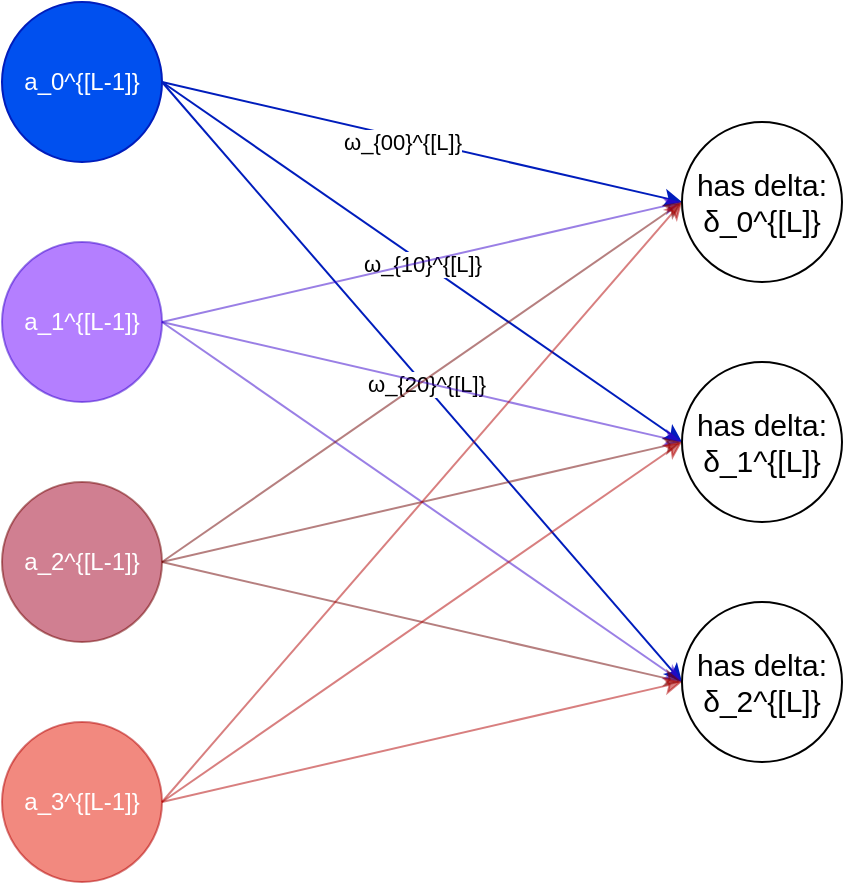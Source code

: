 <mxfile version="28.0.9">
  <diagram name="Page-1" id="DSDrWIQ6XbVxNTstv51F">
    <mxGraphModel dx="885" dy="543" grid="1" gridSize="10" guides="1" tooltips="1" connect="1" arrows="1" fold="1" page="1" pageScale="1" pageWidth="850" pageHeight="1100" math="0" shadow="0">
      <root>
        <mxCell id="0" />
        <mxCell id="1" parent="0" />
        <mxCell id="wMoqFXHrRv4tjF4m6v5N-8" style="rounded=0;orthogonalLoop=1;jettySize=auto;html=1;exitX=1;exitY=0.5;exitDx=0;exitDy=0;entryX=0;entryY=0.5;entryDx=0;entryDy=0;fillColor=#0050ef;strokeColor=#001DBC;" edge="1" parent="1" source="wMoqFXHrRv4tjF4m6v5N-1" target="wMoqFXHrRv4tjF4m6v5N-5">
          <mxGeometry relative="1" as="geometry" />
        </mxCell>
        <mxCell id="wMoqFXHrRv4tjF4m6v5N-21" value="ω_{00}^{[L]}" style="edgeLabel;html=1;align=center;verticalAlign=middle;resizable=0;points=[];" vertex="1" connectable="0" parent="wMoqFXHrRv4tjF4m6v5N-8">
          <mxGeometry x="-0.098" y="-2" relative="1" as="geometry">
            <mxPoint x="3" y="1" as="offset" />
          </mxGeometry>
        </mxCell>
        <mxCell id="wMoqFXHrRv4tjF4m6v5N-9" style="rounded=0;orthogonalLoop=1;jettySize=auto;html=1;exitX=1;exitY=0.5;exitDx=0;exitDy=0;entryX=0;entryY=0.5;entryDx=0;entryDy=0;fillColor=#0050ef;strokeColor=#001DBC;" edge="1" parent="1" source="wMoqFXHrRv4tjF4m6v5N-1" target="wMoqFXHrRv4tjF4m6v5N-6">
          <mxGeometry relative="1" as="geometry" />
        </mxCell>
        <mxCell id="wMoqFXHrRv4tjF4m6v5N-22" value="ω_{10}^{[L]}" style="edgeLabel;html=1;align=center;verticalAlign=middle;resizable=0;points=[];" vertex="1" connectable="0" parent="wMoqFXHrRv4tjF4m6v5N-9">
          <mxGeometry x="0.0" y="-1" relative="1" as="geometry">
            <mxPoint as="offset" />
          </mxGeometry>
        </mxCell>
        <mxCell id="wMoqFXHrRv4tjF4m6v5N-10" style="rounded=0;orthogonalLoop=1;jettySize=auto;html=1;exitX=1;exitY=0.5;exitDx=0;exitDy=0;entryX=0;entryY=0.5;entryDx=0;entryDy=0;fillColor=#0050ef;strokeColor=#001DBC;" edge="1" parent="1" source="wMoqFXHrRv4tjF4m6v5N-1" target="wMoqFXHrRv4tjF4m6v5N-7">
          <mxGeometry relative="1" as="geometry" />
        </mxCell>
        <mxCell id="wMoqFXHrRv4tjF4m6v5N-23" value="ω_{20}^{[L]}" style="edgeLabel;html=1;align=center;verticalAlign=middle;resizable=0;points=[];" vertex="1" connectable="0" parent="wMoqFXHrRv4tjF4m6v5N-10">
          <mxGeometry x="0.006" relative="1" as="geometry">
            <mxPoint x="1" as="offset" />
          </mxGeometry>
        </mxCell>
        <mxCell id="wMoqFXHrRv4tjF4m6v5N-1" value="a_0^{[L-1]}" style="ellipse;whiteSpace=wrap;html=1;aspect=fixed;fillColor=#0050ef;fontColor=#ffffff;strokeColor=#001DBC;" vertex="1" parent="1">
          <mxGeometry x="120" y="40" width="80" height="80" as="geometry" />
        </mxCell>
        <mxCell id="wMoqFXHrRv4tjF4m6v5N-11" style="rounded=0;orthogonalLoop=1;jettySize=auto;html=1;exitX=1;exitY=0.5;exitDx=0;exitDy=0;entryX=0;entryY=0.5;entryDx=0;entryDy=0;fillColor=#6a00ff;strokeColor=#3700CC;opacity=50;" edge="1" parent="1" source="wMoqFXHrRv4tjF4m6v5N-2" target="wMoqFXHrRv4tjF4m6v5N-5">
          <mxGeometry relative="1" as="geometry" />
        </mxCell>
        <mxCell id="wMoqFXHrRv4tjF4m6v5N-12" style="rounded=0;orthogonalLoop=1;jettySize=auto;html=1;exitX=1;exitY=0.5;exitDx=0;exitDy=0;entryX=0;entryY=0.5;entryDx=0;entryDy=0;fillColor=#6a00ff;strokeColor=#3700CC;opacity=50;" edge="1" parent="1" source="wMoqFXHrRv4tjF4m6v5N-2" target="wMoqFXHrRv4tjF4m6v5N-6">
          <mxGeometry relative="1" as="geometry" />
        </mxCell>
        <mxCell id="wMoqFXHrRv4tjF4m6v5N-13" style="rounded=0;orthogonalLoop=1;jettySize=auto;html=1;exitX=1;exitY=0.5;exitDx=0;exitDy=0;entryX=0;entryY=0.5;entryDx=0;entryDy=0;fillColor=#6a00ff;strokeColor=#3700CC;opacity=50;" edge="1" parent="1" source="wMoqFXHrRv4tjF4m6v5N-2" target="wMoqFXHrRv4tjF4m6v5N-7">
          <mxGeometry relative="1" as="geometry" />
        </mxCell>
        <mxCell id="wMoqFXHrRv4tjF4m6v5N-2" value="a_1^{[L-1]}" style="ellipse;whiteSpace=wrap;html=1;aspect=fixed;fillColor=#6a00ff;fontColor=#ffffff;strokeColor=#3700CC;opacity=50;" vertex="1" parent="1">
          <mxGeometry x="120" y="160" width="80" height="80" as="geometry" />
        </mxCell>
        <mxCell id="wMoqFXHrRv4tjF4m6v5N-14" style="rounded=0;orthogonalLoop=1;jettySize=auto;html=1;exitX=1;exitY=0.5;exitDx=0;exitDy=0;entryX=0;entryY=0.5;entryDx=0;entryDy=0;fillColor=#a20025;strokeColor=#6F0000;opacity=50;" edge="1" parent="1" source="wMoqFXHrRv4tjF4m6v5N-3" target="wMoqFXHrRv4tjF4m6v5N-5">
          <mxGeometry relative="1" as="geometry" />
        </mxCell>
        <mxCell id="wMoqFXHrRv4tjF4m6v5N-15" style="rounded=0;orthogonalLoop=1;jettySize=auto;html=1;exitX=1;exitY=0.5;exitDx=0;exitDy=0;entryX=0;entryY=0.5;entryDx=0;entryDy=0;fillColor=#a20025;strokeColor=#6F0000;opacity=50;" edge="1" parent="1" source="wMoqFXHrRv4tjF4m6v5N-3" target="wMoqFXHrRv4tjF4m6v5N-6">
          <mxGeometry relative="1" as="geometry" />
        </mxCell>
        <mxCell id="wMoqFXHrRv4tjF4m6v5N-16" style="rounded=0;orthogonalLoop=1;jettySize=auto;html=1;exitX=1;exitY=0.5;exitDx=0;exitDy=0;entryX=0;entryY=0.5;entryDx=0;entryDy=0;fillColor=#a20025;strokeColor=#6F0000;opacity=50;" edge="1" parent="1" source="wMoqFXHrRv4tjF4m6v5N-3" target="wMoqFXHrRv4tjF4m6v5N-7">
          <mxGeometry relative="1" as="geometry" />
        </mxCell>
        <mxCell id="wMoqFXHrRv4tjF4m6v5N-3" value="a_2^{[L-1]}" style="ellipse;whiteSpace=wrap;html=1;aspect=fixed;fillColor=#a20025;fontColor=#ffffff;strokeColor=#6F0000;opacity=50;" vertex="1" parent="1">
          <mxGeometry x="120" y="280" width="80" height="80" as="geometry" />
        </mxCell>
        <mxCell id="wMoqFXHrRv4tjF4m6v5N-17" style="rounded=0;orthogonalLoop=1;jettySize=auto;html=1;exitX=1;exitY=0.5;exitDx=0;exitDy=0;entryX=0;entryY=0.5;entryDx=0;entryDy=0;fillColor=#e51400;strokeColor=#B20000;opacity=50;" edge="1" parent="1" source="wMoqFXHrRv4tjF4m6v5N-4" target="wMoqFXHrRv4tjF4m6v5N-5">
          <mxGeometry relative="1" as="geometry" />
        </mxCell>
        <mxCell id="wMoqFXHrRv4tjF4m6v5N-18" style="rounded=0;orthogonalLoop=1;jettySize=auto;html=1;exitX=1;exitY=0.5;exitDx=0;exitDy=0;entryX=0;entryY=0.5;entryDx=0;entryDy=0;fillColor=#e51400;strokeColor=#B20000;opacity=50;" edge="1" parent="1" source="wMoqFXHrRv4tjF4m6v5N-4" target="wMoqFXHrRv4tjF4m6v5N-6">
          <mxGeometry relative="1" as="geometry" />
        </mxCell>
        <mxCell id="wMoqFXHrRv4tjF4m6v5N-19" style="rounded=0;orthogonalLoop=1;jettySize=auto;html=1;exitX=1;exitY=0.5;exitDx=0;exitDy=0;entryX=0;entryY=0.5;entryDx=0;entryDy=0;fillColor=#e51400;strokeColor=#B20000;opacity=50;" edge="1" parent="1" source="wMoqFXHrRv4tjF4m6v5N-4" target="wMoqFXHrRv4tjF4m6v5N-7">
          <mxGeometry relative="1" as="geometry" />
        </mxCell>
        <mxCell id="wMoqFXHrRv4tjF4m6v5N-4" value="a_3^{[L-1]}" style="ellipse;whiteSpace=wrap;html=1;aspect=fixed;fillColor=#e51400;fontColor=#ffffff;strokeColor=#B20000;opacity=50;" vertex="1" parent="1">
          <mxGeometry x="120" y="400" width="80" height="80" as="geometry" />
        </mxCell>
        <mxCell id="wMoqFXHrRv4tjF4m6v5N-5" value="&lt;font style=&quot;font-size: 15px;&quot;&gt;has delta: δ_0^{[L]}&lt;/font&gt;" style="ellipse;whiteSpace=wrap;html=1;aspect=fixed;" vertex="1" parent="1">
          <mxGeometry x="460" y="100" width="80" height="80" as="geometry" />
        </mxCell>
        <mxCell id="wMoqFXHrRv4tjF4m6v5N-6" value="&lt;div&gt;&lt;font style=&quot;font-size: 15px;&quot;&gt;has delta:&lt;/font&gt;&lt;/div&gt;&lt;div&gt;&lt;font style=&quot;font-size: 15px;&quot;&gt;δ_1^{[L]}&lt;/font&gt;&lt;/div&gt;" style="ellipse;whiteSpace=wrap;html=1;aspect=fixed;" vertex="1" parent="1">
          <mxGeometry x="460" y="220" width="80" height="80" as="geometry" />
        </mxCell>
        <mxCell id="wMoqFXHrRv4tjF4m6v5N-7" value="&lt;div&gt;&lt;font style=&quot;font-size: 15px;&quot;&gt;has delta:&lt;/font&gt;&lt;/div&gt;&lt;div&gt;&lt;font style=&quot;font-size: 15px;&quot;&gt;δ_2^{[L]}&lt;/font&gt;&lt;/div&gt;" style="ellipse;whiteSpace=wrap;html=1;aspect=fixed;" vertex="1" parent="1">
          <mxGeometry x="460" y="340" width="80" height="80" as="geometry" />
        </mxCell>
      </root>
    </mxGraphModel>
  </diagram>
</mxfile>
